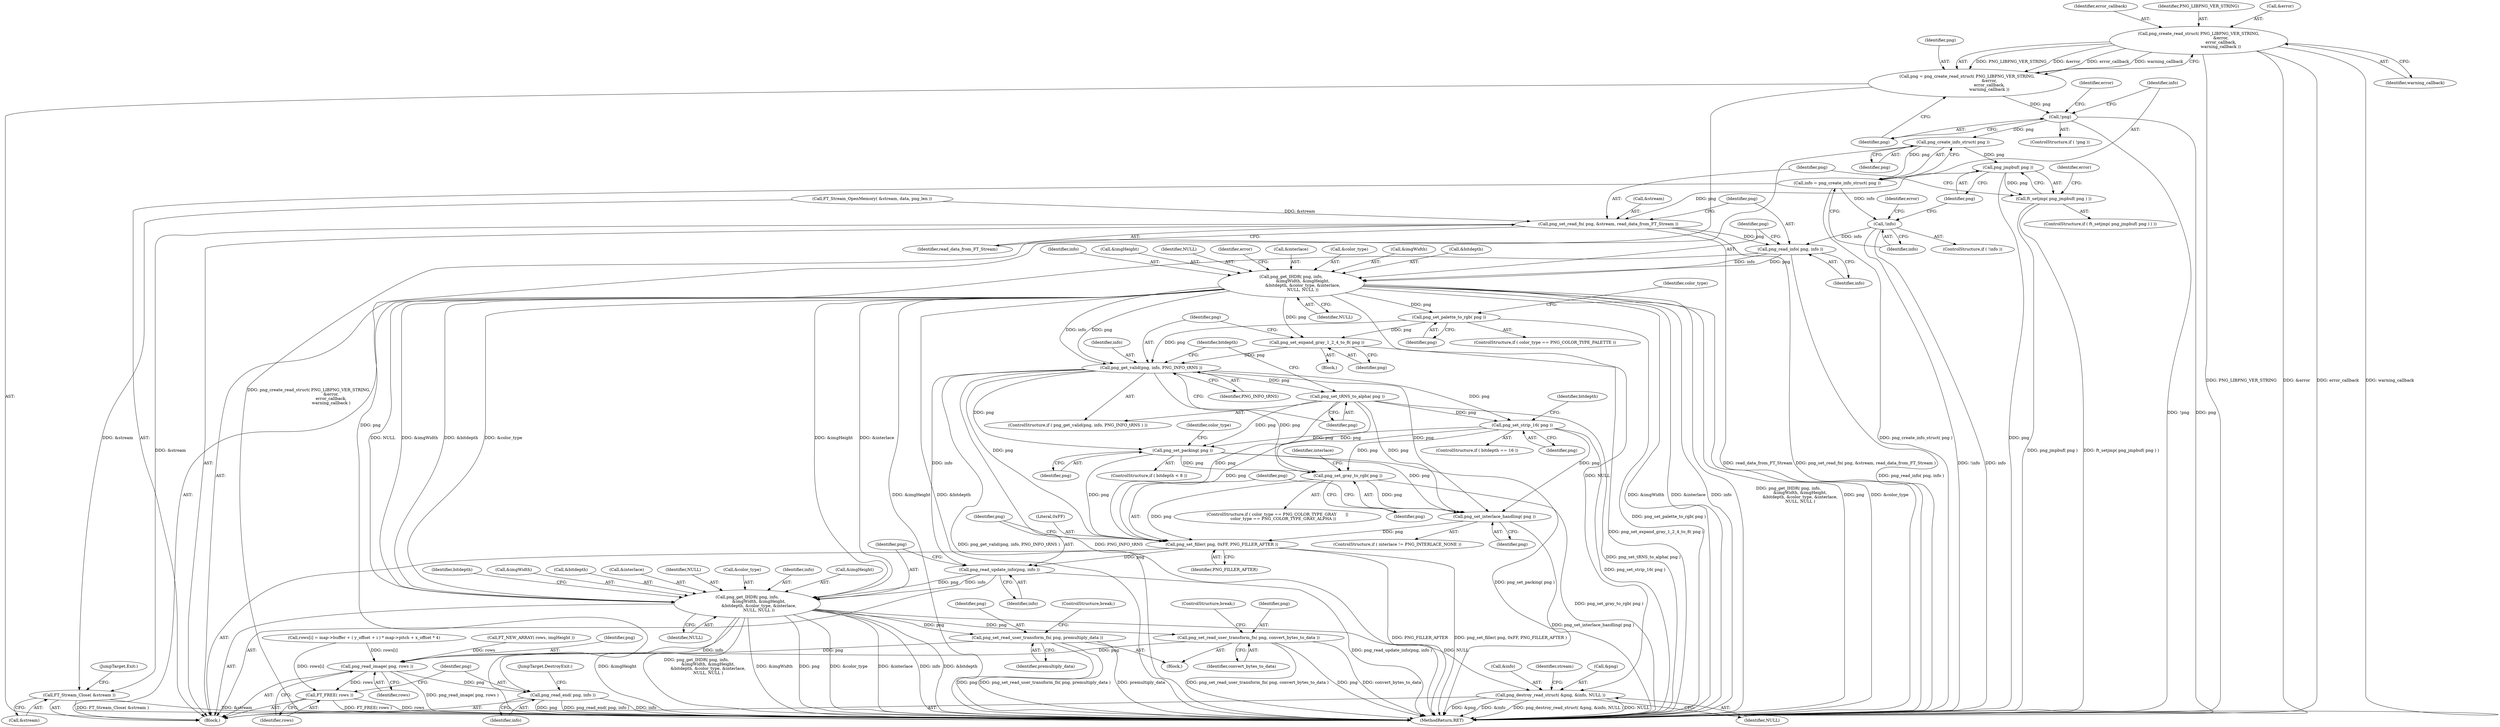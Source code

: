 digraph "0_savannah_b3500af717010137046ec4076d1e1c0641e33727_6@API" {
"1000208" [label="(Call,png_create_read_struct( PNG_LIBPNG_VER_STRING,\n                                  &error,\n                                  error_callback,\n                                  warning_callback ))"];
"1000206" [label="(Call,png = png_create_read_struct( PNG_LIBPNG_VER_STRING,\n                                  &error,\n                                  error_callback,\n                                  warning_callback ))"];
"1000215" [label="(Call,!png)"];
"1000225" [label="(Call,png_create_info_struct( png ))"];
"1000223" [label="(Call,info = png_create_info_struct( png ))"];
"1000228" [label="(Call,!info)"];
"1000256" [label="(Call,png_read_info( png, info ))"];
"1000259" [label="(Call,png_get_IHDR( png, info,\n                  &imgWidth, &imgHeight,\n                  &bitdepth, &color_type, &interlace,\n                  NULL, NULL ))"];
"1000386" [label="(Call,png_set_palette_to_rgb( png ))"];
"1000393" [label="(Call,png_set_expand_gray_1_2_4_to_8( png ))"];
"1000396" [label="(Call,png_get_valid(png, info, PNG_INFO_tRNS ))"];
"1000400" [label="(Call,png_set_tRNS_to_alpha( png ))"];
"1000406" [label="(Call,png_set_strip_16( png ))"];
"1000412" [label="(Call,png_set_packing( png ))"];
"1000422" [label="(Call,png_set_gray_to_rgb( png ))"];
"1000428" [label="(Call,png_set_interlace_handling( png ))"];
"1000430" [label="(Call,png_set_filler( png, 0xFF, PNG_FILLER_AFTER ))"];
"1000434" [label="(Call,png_read_update_info(png, info ))"];
"1000437" [label="(Call,png_get_IHDR( png, info,\n                  &imgWidth, &imgHeight,\n                  &bitdepth, &color_type, &interlace,\n                  NULL, NULL ))"];
"1000476" [label="(Call,png_set_read_user_transform_fn( png, premultiply_data ))"];
"1000525" [label="(Call,png_read_image( png, rows ))"];
"1000528" [label="(Call,FT_FREE( rows ))"];
"1000530" [label="(Call,png_read_end( png, info ))"];
"1000481" [label="(Call,png_set_read_user_transform_fn( png, convert_bytes_to_data ))"];
"1000534" [label="(Call,png_destroy_read_struct( &png, &info, NULL ))"];
"1000243" [label="(Call,png_jmpbuf( png ))"];
"1000242" [label="(Call,ft_setjmp( png_jmpbuf( png ) ))"];
"1000251" [label="(Call,png_set_read_fn( png, &stream, read_data_from_FT_Stream ))"];
"1000540" [label="(Call,FT_Stream_Close( &stream ))"];
"1000479" [label="(ControlStructure,break;)"];
"1000431" [label="(Identifier,png)"];
"1000414" [label="(ControlStructure,if ( color_type == PNG_COLOR_TYPE_GRAY       ||\n         color_type == PNG_COLOR_TYPE_GRAY_ALPHA ))"];
"1000225" [label="(Call,png_create_info_struct( png ))"];
"1000276" [label="(Identifier,error)"];
"1000382" [label="(ControlStructure,if ( color_type == PNG_COLOR_TYPE_PALETTE ))"];
"1000438" [label="(Identifier,png)"];
"1000430" [label="(Call,png_set_filler( png, 0xFF, PNG_FILLER_AFTER ))"];
"1000435" [label="(Identifier,png)"];
"1000450" [label="(Identifier,NULL)"];
"1000270" [label="(Call,&interlace)"];
"1000268" [label="(Call,&color_type)"];
"1000251" [label="(Call,png_set_read_fn( png, &stream, read_data_from_FT_Stream ))"];
"1000543" [label="(JumpTarget,Exit:)"];
"1000242" [label="(Call,ft_setjmp( png_jmpbuf( png ) ))"];
"1000219" [label="(Identifier,error)"];
"1000215" [label="(Call,!png)"];
"1000423" [label="(Identifier,png)"];
"1000407" [label="(Identifier,png)"];
"1000546" [label="(MethodReturn,RET)"];
"1000260" [label="(Identifier,png)"];
"1000528" [label="(Call,FT_FREE( rows ))"];
"1000482" [label="(Identifier,png)"];
"1000417" [label="(Identifier,color_type)"];
"1000397" [label="(Identifier,png)"];
"1000436" [label="(Identifier,info)"];
"1000212" [label="(Identifier,error_callback)"];
"1000253" [label="(Call,&stream)"];
"1000262" [label="(Call,&imgWidth)"];
"1000256" [label="(Call,png_read_info( png, info ))"];
"1000226" [label="(Identifier,png)"];
"1000406" [label="(Call,png_set_strip_16( png ))"];
"1000224" [label="(Identifier,info)"];
"1000387" [label="(Identifier,png)"];
"1000243" [label="(Call,png_jmpbuf( png ))"];
"1000534" [label="(Call,png_destroy_read_struct( &png, &info, NULL ))"];
"1000530" [label="(Call,png_read_end( png, info ))"];
"1000446" [label="(Call,&color_type)"];
"1000207" [label="(Identifier,png)"];
"1000247" [label="(Identifier,error)"];
"1000476" [label="(Call,png_set_read_user_transform_fn( png, premultiply_data ))"];
"1000486" [label="(Call,FT_NEW_ARRAY( rows, imgHeight ))"];
"1000216" [label="(Identifier,png)"];
"1000527" [label="(Identifier,rows)"];
"1000434" [label="(Call,png_read_update_info(png, info ))"];
"1000439" [label="(Identifier,info)"];
"1000442" [label="(Call,&imgHeight)"];
"1000433" [label="(Identifier,PNG_FILLER_AFTER)"];
"1000401" [label="(Identifier,png)"];
"1000429" [label="(Identifier,png)"];
"1000529" [label="(Identifier,rows)"];
"1000532" [label="(Identifier,info)"];
"1000455" [label="(Identifier,bitdepth)"];
"1000531" [label="(Identifier,png)"];
"1000227" [label="(ControlStructure,if ( !info ))"];
"1000273" [label="(Identifier,NULL)"];
"1000533" [label="(JumpTarget,DestroyExit:)"];
"1000526" [label="(Identifier,png)"];
"1000392" [label="(Block,)"];
"1000408" [label="(ControlStructure,if ( bitdepth < 8 ))"];
"1000432" [label="(Literal,0xFF)"];
"1000484" [label="(ControlStructure,break;)"];
"1000396" [label="(Call,png_get_valid(png, info, PNG_INFO_tRNS ))"];
"1000440" [label="(Call,&imgWidth)"];
"1000481" [label="(Call,png_set_read_user_transform_fn( png, convert_bytes_to_data ))"];
"1000206" [label="(Call,png = png_create_read_struct( PNG_LIBPNG_VER_STRING,\n                                  &error,\n                                  error_callback,\n                                  warning_callback ))"];
"1000228" [label="(Call,!info)"];
"1000451" [label="(Identifier,NULL)"];
"1000478" [label="(Identifier,premultiply_data)"];
"1000473" [label="(Block,)"];
"1000542" [label="(Identifier,stream)"];
"1000232" [label="(Identifier,error)"];
"1000266" [label="(Call,&bitdepth)"];
"1000483" [label="(Identifier,convert_bytes_to_data)"];
"1000539" [label="(Identifier,NULL)"];
"1000209" [label="(Identifier,PNG_LIBPNG_VER_STRING)"];
"1000261" [label="(Identifier,info)"];
"1000214" [label="(ControlStructure,if ( !png ))"];
"1000119" [label="(Block,)"];
"1000410" [label="(Identifier,bitdepth)"];
"1000264" [label="(Call,&imgHeight)"];
"1000244" [label="(Identifier,png)"];
"1000229" [label="(Identifier,info)"];
"1000426" [label="(Identifier,interlace)"];
"1000398" [label="(Identifier,info)"];
"1000272" [label="(Identifier,NULL)"];
"1000258" [label="(Identifier,info)"];
"1000444" [label="(Call,&bitdepth)"];
"1000241" [label="(ControlStructure,if ( ft_setjmp( png_jmpbuf( png ) ) ))"];
"1000477" [label="(Identifier,png)"];
"1000223" [label="(Call,info = png_create_info_struct( png ))"];
"1000208" [label="(Call,png_create_read_struct( PNG_LIBPNG_VER_STRING,\n                                  &error,\n                                  error_callback,\n                                  warning_callback ))"];
"1000428" [label="(Call,png_set_interlace_handling( png ))"];
"1000413" [label="(Identifier,png)"];
"1000394" [label="(Identifier,png)"];
"1000541" [label="(Call,&stream)"];
"1000393" [label="(Call,png_set_expand_gray_1_2_4_to_8( png ))"];
"1000535" [label="(Call,&png)"];
"1000255" [label="(Identifier,read_data_from_FT_Stream)"];
"1000525" [label="(Call,png_read_image( png, rows ))"];
"1000506" [label="(Call,rows[i] = map->buffer + ( y_offset + i ) * map->pitch + x_offset * 4)"];
"1000201" [label="(Call,FT_Stream_OpenMemory( &stream, data, png_len ))"];
"1000402" [label="(ControlStructure,if ( bitdepth == 16 ))"];
"1000399" [label="(Identifier,PNG_INFO_tRNS)"];
"1000424" [label="(ControlStructure,if ( interlace != PNG_INTERLACE_NONE ))"];
"1000412" [label="(Call,png_set_packing( png ))"];
"1000259" [label="(Call,png_get_IHDR( png, info,\n                  &imgWidth, &imgHeight,\n                  &bitdepth, &color_type, &interlace,\n                  NULL, NULL ))"];
"1000395" [label="(ControlStructure,if ( png_get_valid(png, info, PNG_INFO_tRNS ) ))"];
"1000437" [label="(Call,png_get_IHDR( png, info,\n                  &imgWidth, &imgHeight,\n                  &bitdepth, &color_type, &interlace,\n                  NULL, NULL ))"];
"1000404" [label="(Identifier,bitdepth)"];
"1000386" [label="(Call,png_set_palette_to_rgb( png ))"];
"1000390" [label="(Identifier,color_type)"];
"1000448" [label="(Call,&interlace)"];
"1000210" [label="(Call,&error)"];
"1000537" [label="(Call,&info)"];
"1000540" [label="(Call,FT_Stream_Close( &stream ))"];
"1000213" [label="(Identifier,warning_callback)"];
"1000252" [label="(Identifier,png)"];
"1000257" [label="(Identifier,png)"];
"1000400" [label="(Call,png_set_tRNS_to_alpha( png ))"];
"1000422" [label="(Call,png_set_gray_to_rgb( png ))"];
"1000208" -> "1000206"  [label="AST: "];
"1000208" -> "1000213"  [label="CFG: "];
"1000209" -> "1000208"  [label="AST: "];
"1000210" -> "1000208"  [label="AST: "];
"1000212" -> "1000208"  [label="AST: "];
"1000213" -> "1000208"  [label="AST: "];
"1000206" -> "1000208"  [label="CFG: "];
"1000208" -> "1000546"  [label="DDG: PNG_LIBPNG_VER_STRING"];
"1000208" -> "1000546"  [label="DDG: &error"];
"1000208" -> "1000546"  [label="DDG: error_callback"];
"1000208" -> "1000546"  [label="DDG: warning_callback"];
"1000208" -> "1000206"  [label="DDG: PNG_LIBPNG_VER_STRING"];
"1000208" -> "1000206"  [label="DDG: &error"];
"1000208" -> "1000206"  [label="DDG: error_callback"];
"1000208" -> "1000206"  [label="DDG: warning_callback"];
"1000206" -> "1000119"  [label="AST: "];
"1000207" -> "1000206"  [label="AST: "];
"1000216" -> "1000206"  [label="CFG: "];
"1000206" -> "1000546"  [label="DDG: png_create_read_struct( PNG_LIBPNG_VER_STRING,\n                                  &error,\n                                  error_callback,\n                                  warning_callback )"];
"1000206" -> "1000215"  [label="DDG: png"];
"1000215" -> "1000214"  [label="AST: "];
"1000215" -> "1000216"  [label="CFG: "];
"1000216" -> "1000215"  [label="AST: "];
"1000219" -> "1000215"  [label="CFG: "];
"1000224" -> "1000215"  [label="CFG: "];
"1000215" -> "1000546"  [label="DDG: png"];
"1000215" -> "1000546"  [label="DDG: !png"];
"1000215" -> "1000225"  [label="DDG: png"];
"1000225" -> "1000223"  [label="AST: "];
"1000225" -> "1000226"  [label="CFG: "];
"1000226" -> "1000225"  [label="AST: "];
"1000223" -> "1000225"  [label="CFG: "];
"1000225" -> "1000546"  [label="DDG: png"];
"1000225" -> "1000223"  [label="DDG: png"];
"1000225" -> "1000243"  [label="DDG: png"];
"1000223" -> "1000119"  [label="AST: "];
"1000224" -> "1000223"  [label="AST: "];
"1000229" -> "1000223"  [label="CFG: "];
"1000223" -> "1000546"  [label="DDG: png_create_info_struct( png )"];
"1000223" -> "1000228"  [label="DDG: info"];
"1000228" -> "1000227"  [label="AST: "];
"1000228" -> "1000229"  [label="CFG: "];
"1000229" -> "1000228"  [label="AST: "];
"1000232" -> "1000228"  [label="CFG: "];
"1000244" -> "1000228"  [label="CFG: "];
"1000228" -> "1000546"  [label="DDG: !info"];
"1000228" -> "1000546"  [label="DDG: info"];
"1000228" -> "1000256"  [label="DDG: info"];
"1000256" -> "1000119"  [label="AST: "];
"1000256" -> "1000258"  [label="CFG: "];
"1000257" -> "1000256"  [label="AST: "];
"1000258" -> "1000256"  [label="AST: "];
"1000260" -> "1000256"  [label="CFG: "];
"1000256" -> "1000546"  [label="DDG: png_read_info( png, info )"];
"1000251" -> "1000256"  [label="DDG: png"];
"1000256" -> "1000259"  [label="DDG: png"];
"1000256" -> "1000259"  [label="DDG: info"];
"1000259" -> "1000119"  [label="AST: "];
"1000259" -> "1000273"  [label="CFG: "];
"1000260" -> "1000259"  [label="AST: "];
"1000261" -> "1000259"  [label="AST: "];
"1000262" -> "1000259"  [label="AST: "];
"1000264" -> "1000259"  [label="AST: "];
"1000266" -> "1000259"  [label="AST: "];
"1000268" -> "1000259"  [label="AST: "];
"1000270" -> "1000259"  [label="AST: "];
"1000272" -> "1000259"  [label="AST: "];
"1000273" -> "1000259"  [label="AST: "];
"1000276" -> "1000259"  [label="CFG: "];
"1000259" -> "1000546"  [label="DDG: png_get_IHDR( png, info,\n                  &imgWidth, &imgHeight,\n                  &bitdepth, &color_type, &interlace,\n                  NULL, NULL )"];
"1000259" -> "1000546"  [label="DDG: png"];
"1000259" -> "1000546"  [label="DDG: &color_type"];
"1000259" -> "1000546"  [label="DDG: &imgHeight"];
"1000259" -> "1000546"  [label="DDG: &bitdepth"];
"1000259" -> "1000546"  [label="DDG: &imgWidth"];
"1000259" -> "1000546"  [label="DDG: &interlace"];
"1000259" -> "1000546"  [label="DDG: info"];
"1000259" -> "1000386"  [label="DDG: png"];
"1000259" -> "1000393"  [label="DDG: png"];
"1000259" -> "1000396"  [label="DDG: png"];
"1000259" -> "1000396"  [label="DDG: info"];
"1000259" -> "1000437"  [label="DDG: &imgWidth"];
"1000259" -> "1000437"  [label="DDG: &imgHeight"];
"1000259" -> "1000437"  [label="DDG: &bitdepth"];
"1000259" -> "1000437"  [label="DDG: &color_type"];
"1000259" -> "1000437"  [label="DDG: &interlace"];
"1000259" -> "1000437"  [label="DDG: NULL"];
"1000259" -> "1000534"  [label="DDG: NULL"];
"1000386" -> "1000382"  [label="AST: "];
"1000386" -> "1000387"  [label="CFG: "];
"1000387" -> "1000386"  [label="AST: "];
"1000390" -> "1000386"  [label="CFG: "];
"1000386" -> "1000546"  [label="DDG: png_set_palette_to_rgb( png )"];
"1000386" -> "1000393"  [label="DDG: png"];
"1000386" -> "1000396"  [label="DDG: png"];
"1000393" -> "1000392"  [label="AST: "];
"1000393" -> "1000394"  [label="CFG: "];
"1000394" -> "1000393"  [label="AST: "];
"1000397" -> "1000393"  [label="CFG: "];
"1000393" -> "1000546"  [label="DDG: png_set_expand_gray_1_2_4_to_8( png )"];
"1000393" -> "1000396"  [label="DDG: png"];
"1000396" -> "1000395"  [label="AST: "];
"1000396" -> "1000399"  [label="CFG: "];
"1000397" -> "1000396"  [label="AST: "];
"1000398" -> "1000396"  [label="AST: "];
"1000399" -> "1000396"  [label="AST: "];
"1000401" -> "1000396"  [label="CFG: "];
"1000404" -> "1000396"  [label="CFG: "];
"1000396" -> "1000546"  [label="DDG: png_get_valid(png, info, PNG_INFO_tRNS )"];
"1000396" -> "1000546"  [label="DDG: PNG_INFO_tRNS"];
"1000396" -> "1000400"  [label="DDG: png"];
"1000396" -> "1000406"  [label="DDG: png"];
"1000396" -> "1000412"  [label="DDG: png"];
"1000396" -> "1000422"  [label="DDG: png"];
"1000396" -> "1000428"  [label="DDG: png"];
"1000396" -> "1000430"  [label="DDG: png"];
"1000396" -> "1000434"  [label="DDG: info"];
"1000400" -> "1000395"  [label="AST: "];
"1000400" -> "1000401"  [label="CFG: "];
"1000401" -> "1000400"  [label="AST: "];
"1000404" -> "1000400"  [label="CFG: "];
"1000400" -> "1000546"  [label="DDG: png_set_tRNS_to_alpha( png )"];
"1000400" -> "1000406"  [label="DDG: png"];
"1000400" -> "1000412"  [label="DDG: png"];
"1000400" -> "1000422"  [label="DDG: png"];
"1000400" -> "1000428"  [label="DDG: png"];
"1000400" -> "1000430"  [label="DDG: png"];
"1000406" -> "1000402"  [label="AST: "];
"1000406" -> "1000407"  [label="CFG: "];
"1000407" -> "1000406"  [label="AST: "];
"1000410" -> "1000406"  [label="CFG: "];
"1000406" -> "1000546"  [label="DDG: png_set_strip_16( png )"];
"1000406" -> "1000412"  [label="DDG: png"];
"1000406" -> "1000422"  [label="DDG: png"];
"1000406" -> "1000428"  [label="DDG: png"];
"1000406" -> "1000430"  [label="DDG: png"];
"1000412" -> "1000408"  [label="AST: "];
"1000412" -> "1000413"  [label="CFG: "];
"1000413" -> "1000412"  [label="AST: "];
"1000417" -> "1000412"  [label="CFG: "];
"1000412" -> "1000546"  [label="DDG: png_set_packing( png )"];
"1000412" -> "1000422"  [label="DDG: png"];
"1000412" -> "1000428"  [label="DDG: png"];
"1000412" -> "1000430"  [label="DDG: png"];
"1000422" -> "1000414"  [label="AST: "];
"1000422" -> "1000423"  [label="CFG: "];
"1000423" -> "1000422"  [label="AST: "];
"1000426" -> "1000422"  [label="CFG: "];
"1000422" -> "1000546"  [label="DDG: png_set_gray_to_rgb( png )"];
"1000422" -> "1000428"  [label="DDG: png"];
"1000422" -> "1000430"  [label="DDG: png"];
"1000428" -> "1000424"  [label="AST: "];
"1000428" -> "1000429"  [label="CFG: "];
"1000429" -> "1000428"  [label="AST: "];
"1000431" -> "1000428"  [label="CFG: "];
"1000428" -> "1000546"  [label="DDG: png_set_interlace_handling( png )"];
"1000428" -> "1000430"  [label="DDG: png"];
"1000430" -> "1000119"  [label="AST: "];
"1000430" -> "1000433"  [label="CFG: "];
"1000431" -> "1000430"  [label="AST: "];
"1000432" -> "1000430"  [label="AST: "];
"1000433" -> "1000430"  [label="AST: "];
"1000435" -> "1000430"  [label="CFG: "];
"1000430" -> "1000546"  [label="DDG: PNG_FILLER_AFTER"];
"1000430" -> "1000546"  [label="DDG: png_set_filler( png, 0xFF, PNG_FILLER_AFTER )"];
"1000430" -> "1000434"  [label="DDG: png"];
"1000434" -> "1000119"  [label="AST: "];
"1000434" -> "1000436"  [label="CFG: "];
"1000435" -> "1000434"  [label="AST: "];
"1000436" -> "1000434"  [label="AST: "];
"1000438" -> "1000434"  [label="CFG: "];
"1000434" -> "1000546"  [label="DDG: png_read_update_info(png, info )"];
"1000434" -> "1000437"  [label="DDG: png"];
"1000434" -> "1000437"  [label="DDG: info"];
"1000437" -> "1000119"  [label="AST: "];
"1000437" -> "1000451"  [label="CFG: "];
"1000438" -> "1000437"  [label="AST: "];
"1000439" -> "1000437"  [label="AST: "];
"1000440" -> "1000437"  [label="AST: "];
"1000442" -> "1000437"  [label="AST: "];
"1000444" -> "1000437"  [label="AST: "];
"1000446" -> "1000437"  [label="AST: "];
"1000448" -> "1000437"  [label="AST: "];
"1000450" -> "1000437"  [label="AST: "];
"1000451" -> "1000437"  [label="AST: "];
"1000455" -> "1000437"  [label="CFG: "];
"1000437" -> "1000546"  [label="DDG: &imgHeight"];
"1000437" -> "1000546"  [label="DDG: png_get_IHDR( png, info,\n                  &imgWidth, &imgHeight,\n                  &bitdepth, &color_type, &interlace,\n                  NULL, NULL )"];
"1000437" -> "1000546"  [label="DDG: &imgWidth"];
"1000437" -> "1000546"  [label="DDG: png"];
"1000437" -> "1000546"  [label="DDG: &color_type"];
"1000437" -> "1000546"  [label="DDG: &interlace"];
"1000437" -> "1000546"  [label="DDG: info"];
"1000437" -> "1000546"  [label="DDG: &bitdepth"];
"1000437" -> "1000476"  [label="DDG: png"];
"1000437" -> "1000481"  [label="DDG: png"];
"1000437" -> "1000530"  [label="DDG: info"];
"1000437" -> "1000534"  [label="DDG: NULL"];
"1000476" -> "1000473"  [label="AST: "];
"1000476" -> "1000478"  [label="CFG: "];
"1000477" -> "1000476"  [label="AST: "];
"1000478" -> "1000476"  [label="AST: "];
"1000479" -> "1000476"  [label="CFG: "];
"1000476" -> "1000546"  [label="DDG: png_set_read_user_transform_fn( png, premultiply_data )"];
"1000476" -> "1000546"  [label="DDG: png"];
"1000476" -> "1000546"  [label="DDG: premultiply_data"];
"1000476" -> "1000525"  [label="DDG: png"];
"1000525" -> "1000119"  [label="AST: "];
"1000525" -> "1000527"  [label="CFG: "];
"1000526" -> "1000525"  [label="AST: "];
"1000527" -> "1000525"  [label="AST: "];
"1000529" -> "1000525"  [label="CFG: "];
"1000525" -> "1000546"  [label="DDG: png_read_image( png, rows )"];
"1000481" -> "1000525"  [label="DDG: png"];
"1000506" -> "1000525"  [label="DDG: rows[i]"];
"1000486" -> "1000525"  [label="DDG: rows"];
"1000525" -> "1000528"  [label="DDG: rows"];
"1000525" -> "1000530"  [label="DDG: png"];
"1000528" -> "1000119"  [label="AST: "];
"1000528" -> "1000529"  [label="CFG: "];
"1000529" -> "1000528"  [label="AST: "];
"1000531" -> "1000528"  [label="CFG: "];
"1000528" -> "1000546"  [label="DDG: FT_FREE( rows )"];
"1000528" -> "1000546"  [label="DDG: rows"];
"1000506" -> "1000528"  [label="DDG: rows[i]"];
"1000530" -> "1000119"  [label="AST: "];
"1000530" -> "1000532"  [label="CFG: "];
"1000531" -> "1000530"  [label="AST: "];
"1000532" -> "1000530"  [label="AST: "];
"1000533" -> "1000530"  [label="CFG: "];
"1000530" -> "1000546"  [label="DDG: png"];
"1000530" -> "1000546"  [label="DDG: png_read_end( png, info )"];
"1000530" -> "1000546"  [label="DDG: info"];
"1000481" -> "1000473"  [label="AST: "];
"1000481" -> "1000483"  [label="CFG: "];
"1000482" -> "1000481"  [label="AST: "];
"1000483" -> "1000481"  [label="AST: "];
"1000484" -> "1000481"  [label="CFG: "];
"1000481" -> "1000546"  [label="DDG: convert_bytes_to_data"];
"1000481" -> "1000546"  [label="DDG: png_set_read_user_transform_fn( png, convert_bytes_to_data )"];
"1000481" -> "1000546"  [label="DDG: png"];
"1000534" -> "1000119"  [label="AST: "];
"1000534" -> "1000539"  [label="CFG: "];
"1000535" -> "1000534"  [label="AST: "];
"1000537" -> "1000534"  [label="AST: "];
"1000539" -> "1000534"  [label="AST: "];
"1000542" -> "1000534"  [label="CFG: "];
"1000534" -> "1000546"  [label="DDG: png_destroy_read_struct( &png, &info, NULL )"];
"1000534" -> "1000546"  [label="DDG: NULL"];
"1000534" -> "1000546"  [label="DDG: &png"];
"1000534" -> "1000546"  [label="DDG: &info"];
"1000243" -> "1000242"  [label="AST: "];
"1000243" -> "1000244"  [label="CFG: "];
"1000244" -> "1000243"  [label="AST: "];
"1000242" -> "1000243"  [label="CFG: "];
"1000243" -> "1000546"  [label="DDG: png"];
"1000243" -> "1000242"  [label="DDG: png"];
"1000243" -> "1000251"  [label="DDG: png"];
"1000242" -> "1000241"  [label="AST: "];
"1000247" -> "1000242"  [label="CFG: "];
"1000252" -> "1000242"  [label="CFG: "];
"1000242" -> "1000546"  [label="DDG: ft_setjmp( png_jmpbuf( png ) )"];
"1000242" -> "1000546"  [label="DDG: png_jmpbuf( png )"];
"1000251" -> "1000119"  [label="AST: "];
"1000251" -> "1000255"  [label="CFG: "];
"1000252" -> "1000251"  [label="AST: "];
"1000253" -> "1000251"  [label="AST: "];
"1000255" -> "1000251"  [label="AST: "];
"1000257" -> "1000251"  [label="CFG: "];
"1000251" -> "1000546"  [label="DDG: png_set_read_fn( png, &stream, read_data_from_FT_Stream )"];
"1000251" -> "1000546"  [label="DDG: read_data_from_FT_Stream"];
"1000201" -> "1000251"  [label="DDG: &stream"];
"1000251" -> "1000540"  [label="DDG: &stream"];
"1000540" -> "1000119"  [label="AST: "];
"1000540" -> "1000541"  [label="CFG: "];
"1000541" -> "1000540"  [label="AST: "];
"1000543" -> "1000540"  [label="CFG: "];
"1000540" -> "1000546"  [label="DDG: FT_Stream_Close( &stream )"];
"1000540" -> "1000546"  [label="DDG: &stream"];
"1000201" -> "1000540"  [label="DDG: &stream"];
}

